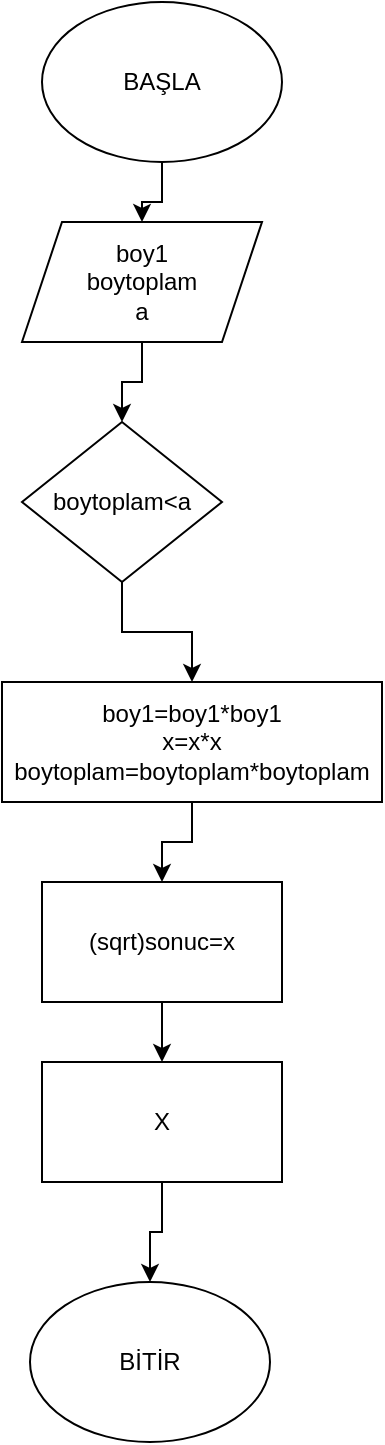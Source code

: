 <mxfile version="14.9.9" type="device"><diagram id="fhqlmFEyAqvK7X_qUZxE" name="Page-7"><mxGraphModel dx="1038" dy="521" grid="1" gridSize="10" guides="1" tooltips="1" connect="1" arrows="1" fold="1" page="1" pageScale="1" pageWidth="827" pageHeight="1169" math="0" shadow="0"><root><mxCell id="u8vpB8Ku_flTKHYgZaVk-0"/><mxCell id="u8vpB8Ku_flTKHYgZaVk-1" parent="u8vpB8Ku_flTKHYgZaVk-0"/><mxCell id="u8vpB8Ku_flTKHYgZaVk-5" value="" style="edgeStyle=orthogonalEdgeStyle;rounded=0;orthogonalLoop=1;jettySize=auto;html=1;" parent="u8vpB8Ku_flTKHYgZaVk-1" source="u8vpB8Ku_flTKHYgZaVk-2" target="u8vpB8Ku_flTKHYgZaVk-4" edge="1"><mxGeometry relative="1" as="geometry"/></mxCell><mxCell id="u8vpB8Ku_flTKHYgZaVk-2" value="BAŞLA" style="ellipse;whiteSpace=wrap;html=1;" parent="u8vpB8Ku_flTKHYgZaVk-1" vertex="1"><mxGeometry x="300" y="40" width="120" height="80" as="geometry"/></mxCell><mxCell id="u8vpB8Ku_flTKHYgZaVk-7" value="" style="edgeStyle=orthogonalEdgeStyle;rounded=0;orthogonalLoop=1;jettySize=auto;html=1;" parent="u8vpB8Ku_flTKHYgZaVk-1" source="u8vpB8Ku_flTKHYgZaVk-4" target="u8vpB8Ku_flTKHYgZaVk-6" edge="1"><mxGeometry relative="1" as="geometry"/></mxCell><mxCell id="u8vpB8Ku_flTKHYgZaVk-4" value="boy1&lt;br&gt;boytoplam&lt;br&gt;a" style="shape=parallelogram;perimeter=parallelogramPerimeter;whiteSpace=wrap;html=1;fixedSize=1;" parent="u8vpB8Ku_flTKHYgZaVk-1" vertex="1"><mxGeometry x="290" y="150" width="120" height="60" as="geometry"/></mxCell><mxCell id="u8vpB8Ku_flTKHYgZaVk-9" value="" style="edgeStyle=orthogonalEdgeStyle;rounded=0;orthogonalLoop=1;jettySize=auto;html=1;" parent="u8vpB8Ku_flTKHYgZaVk-1" source="u8vpB8Ku_flTKHYgZaVk-6" target="u8vpB8Ku_flTKHYgZaVk-8" edge="1"><mxGeometry relative="1" as="geometry"/></mxCell><mxCell id="u8vpB8Ku_flTKHYgZaVk-6" value="boytoplam&amp;lt;a" style="rhombus;whiteSpace=wrap;html=1;" parent="u8vpB8Ku_flTKHYgZaVk-1" vertex="1"><mxGeometry x="290" y="250" width="100" height="80" as="geometry"/></mxCell><mxCell id="u8vpB8Ku_flTKHYgZaVk-11" value="" style="edgeStyle=orthogonalEdgeStyle;rounded=0;orthogonalLoop=1;jettySize=auto;html=1;" parent="u8vpB8Ku_flTKHYgZaVk-1" source="u8vpB8Ku_flTKHYgZaVk-8" target="u8vpB8Ku_flTKHYgZaVk-10" edge="1"><mxGeometry relative="1" as="geometry"/></mxCell><mxCell id="u8vpB8Ku_flTKHYgZaVk-8" value="boy1=boy1*boy1&lt;br&gt;x=x*x&lt;br&gt;boytoplam=boytoplam*boytoplam" style="rounded=0;whiteSpace=wrap;html=1;" parent="u8vpB8Ku_flTKHYgZaVk-1" vertex="1"><mxGeometry x="280" y="380" width="190" height="60" as="geometry"/></mxCell><mxCell id="u8vpB8Ku_flTKHYgZaVk-13" value="" style="edgeStyle=orthogonalEdgeStyle;rounded=0;orthogonalLoop=1;jettySize=auto;html=1;" parent="u8vpB8Ku_flTKHYgZaVk-1" source="u8vpB8Ku_flTKHYgZaVk-10" target="u8vpB8Ku_flTKHYgZaVk-12" edge="1"><mxGeometry relative="1" as="geometry"/></mxCell><mxCell id="u8vpB8Ku_flTKHYgZaVk-10" value="(sqrt)sonuc=x" style="rounded=0;whiteSpace=wrap;html=1;" parent="u8vpB8Ku_flTKHYgZaVk-1" vertex="1"><mxGeometry x="300" y="480" width="120" height="60" as="geometry"/></mxCell><mxCell id="5_tJRljsurkIFPbKRBPq-0" value="" style="edgeStyle=orthogonalEdgeStyle;rounded=0;orthogonalLoop=1;jettySize=auto;html=1;" parent="u8vpB8Ku_flTKHYgZaVk-1" source="u8vpB8Ku_flTKHYgZaVk-12" target="u8vpB8Ku_flTKHYgZaVk-14" edge="1"><mxGeometry relative="1" as="geometry"/></mxCell><mxCell id="u8vpB8Ku_flTKHYgZaVk-12" value="X" style="rounded=0;whiteSpace=wrap;html=1;" parent="u8vpB8Ku_flTKHYgZaVk-1" vertex="1"><mxGeometry x="300" y="570" width="120" height="60" as="geometry"/></mxCell><mxCell id="u8vpB8Ku_flTKHYgZaVk-14" value="BİTİR" style="ellipse;whiteSpace=wrap;html=1;" parent="u8vpB8Ku_flTKHYgZaVk-1" vertex="1"><mxGeometry x="294" y="680" width="120" height="80" as="geometry"/></mxCell></root></mxGraphModel></diagram></mxfile>